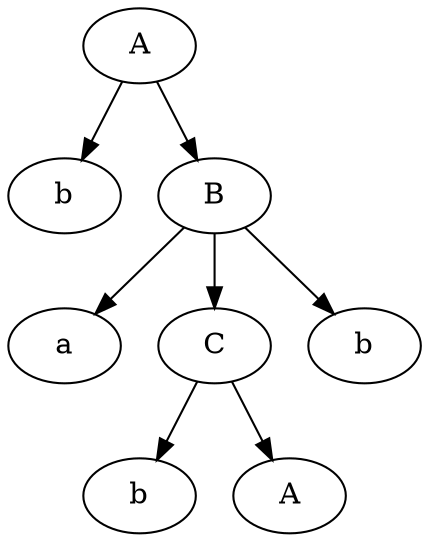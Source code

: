 digraph G {
	0[label="A"]
	1[label="b"]
	7[label="B"]
	2[label="a"]
	5[label="C"]
	3[label="b"]
	4[label="A"]
	5->3
	5->4
	6[label="b"]
	7->2
	7->5
	7->6
	0->1
	0->7

}